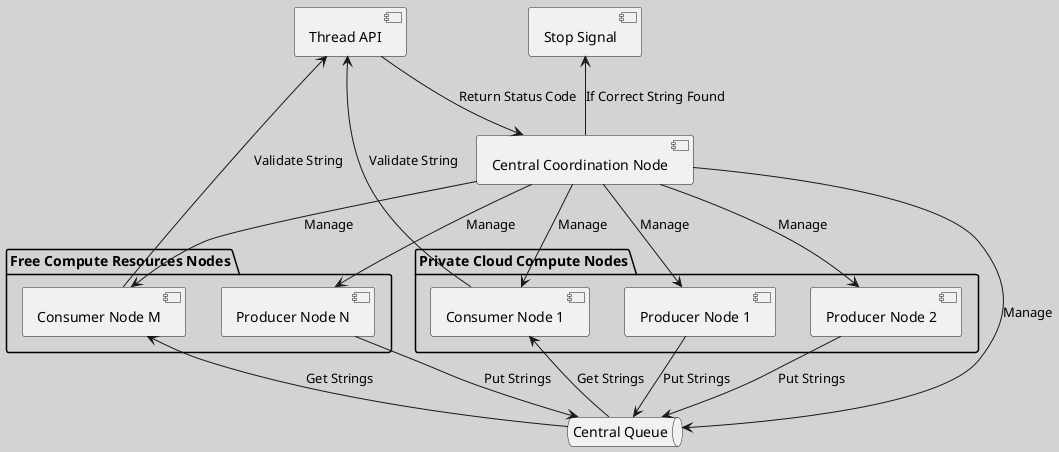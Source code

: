 @startuml
skinparam backgroundColor #D3D3D3

package "Private Cloud Compute Nodes" {
    [Producer Node 1] as PrivateProducer1
    [Producer Node 2] as PrivateProducer2
    [Consumer Node 1] as PrivateConsumer1
}

package "Free Compute Resources Nodes" {
    [Producer Node N] as FreeProducerN
    [Consumer Node M] as FreeConsumerM
}
    
queue "Central Queue" as Queue
    
[Central Coordination Node] as Coordinator
[Thread API] as API

Coordinator --> PrivateProducer1 : Manage
Coordinator --> PrivateProducer2 : Manage
Coordinator --> PrivateConsumer1 : Manage
Coordinator --> FreeProducerN : Manage
Coordinator --> FreeConsumerM : Manage
Coordinator --> Queue : Manage
    
PrivateProducer1 --> Queue : Put Strings
PrivateProducer2 --> Queue : Put Strings
FreeProducerN --> Queue : Put Strings

Queue --> PrivateConsumer1 : Get Strings
Queue --> FreeConsumerM : Get Strings

PrivateConsumer1 --> API : Validate String
FreeConsumerM --> API : Validate String

API --> Coordinator : Return Status Code

Coordinator -up-> [Stop Signal] : If Correct String Found

@enduml
